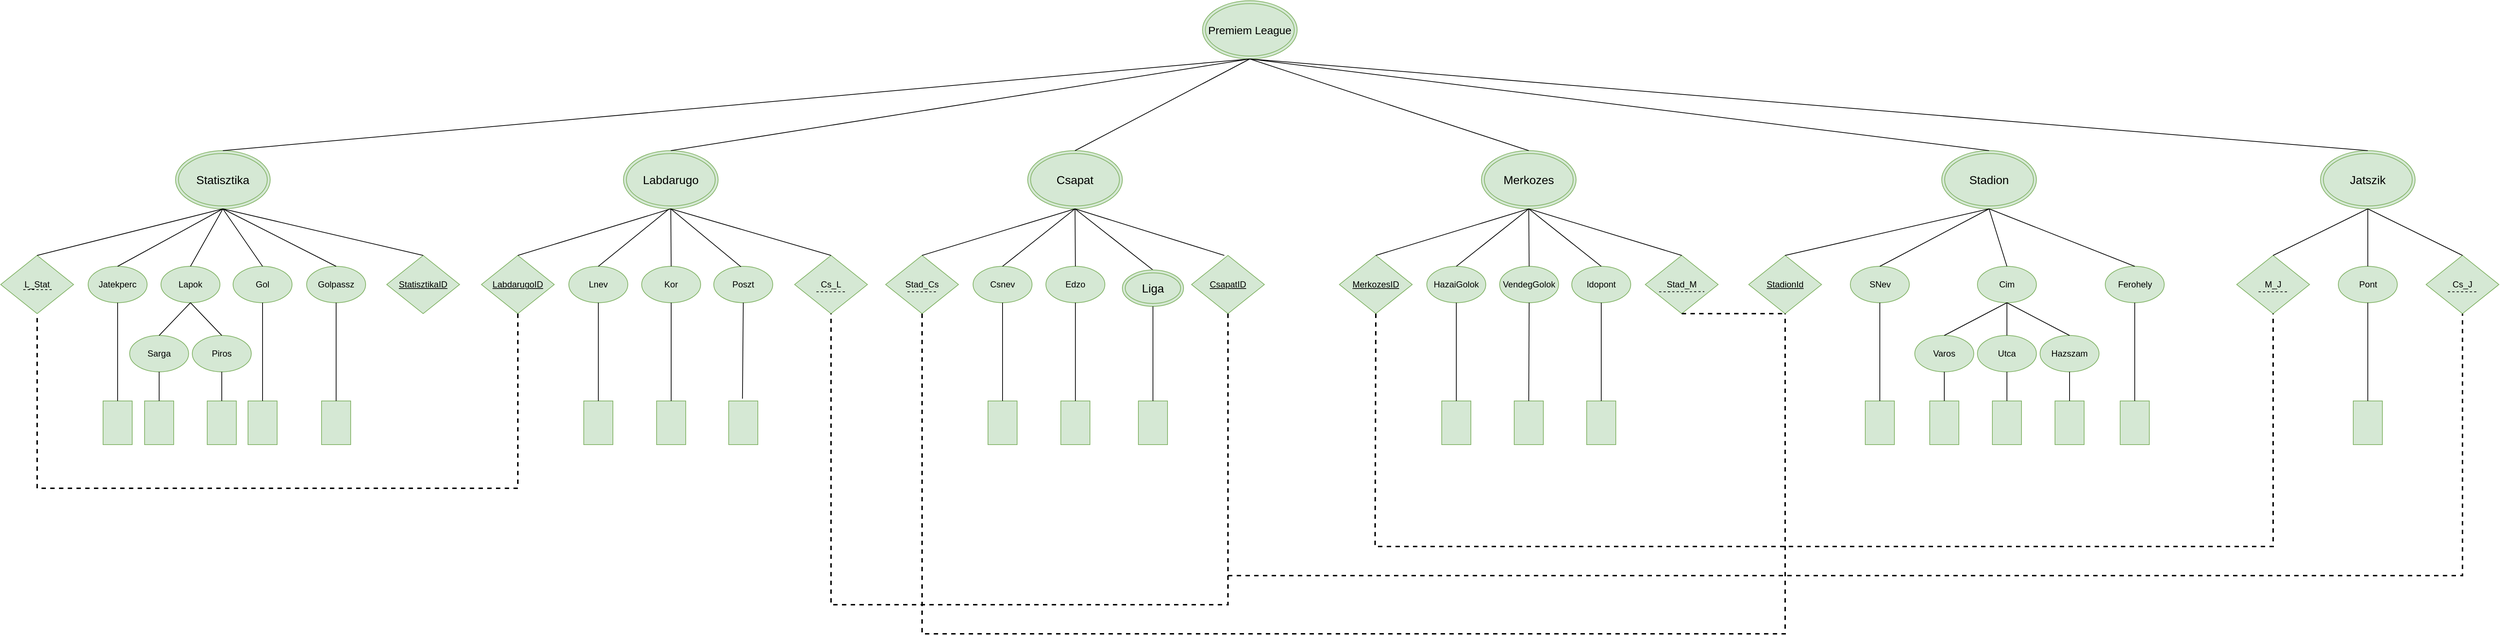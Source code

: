 <mxfile version="22.1.2" type="device">
  <diagram name="1 oldal" id="NwGFw_Tg27azT7MGppck">
    <mxGraphModel dx="3712" dy="1203" grid="1" gridSize="10" guides="1" tooltips="1" connect="1" arrows="1" fold="1" page="1" pageScale="1" pageWidth="827" pageHeight="1169" background="#FFFFFF" math="0" shadow="0">
      <root>
        <mxCell id="0" />
        <mxCell id="1" parent="0" />
        <mxCell id="Onxyhdj8YAl62S8avtas-27" value="&lt;u&gt;LabdarugoID&lt;/u&gt;" style="rhombus;whiteSpace=wrap;html=1;fillColor=#d5e8d4;strokeColor=#82b366;" parent="1" vertex="1">
          <mxGeometry x="-641" y="400" width="100" height="80" as="geometry" />
        </mxCell>
        <mxCell id="Onxyhdj8YAl62S8avtas-50" value="M_J" style="rhombus;whiteSpace=wrap;html=1;fillColor=#d5e8d4;strokeColor=#82b366;" parent="1" vertex="1">
          <mxGeometry x="1769" y="400" width="100" height="80" as="geometry" />
        </mxCell>
        <mxCell id="Onxyhdj8YAl62S8avtas-2" value="&lt;font style=&quot;font-size: 15px;&quot;&gt;Premiem League&lt;/font&gt;" style="ellipse;shape=doubleEllipse;whiteSpace=wrap;html=1;fillColor=#d5e8d4;strokeColor=#82b366;" parent="1" vertex="1">
          <mxGeometry x="349" y="50" width="130" height="80" as="geometry" />
        </mxCell>
        <mxCell id="Onxyhdj8YAl62S8avtas-3" value="&lt;font style=&quot;font-size: 16px;&quot;&gt;Statisztika&lt;/font&gt;" style="ellipse;shape=doubleEllipse;whiteSpace=wrap;html=1;fillColor=#d5e8d4;strokeColor=#82b366;" parent="1" vertex="1">
          <mxGeometry x="-1061" y="256" width="130" height="80" as="geometry" />
        </mxCell>
        <mxCell id="Onxyhdj8YAl62S8avtas-4" value="&lt;font style=&quot;font-size: 16px;&quot;&gt;Labdarugo&lt;/font&gt;" style="ellipse;shape=doubleEllipse;whiteSpace=wrap;html=1;fillColor=#d5e8d4;strokeColor=#82b366;" parent="1" vertex="1">
          <mxGeometry x="-446" y="256" width="130" height="80" as="geometry" />
        </mxCell>
        <mxCell id="Onxyhdj8YAl62S8avtas-5" value="&lt;font style=&quot;font-size: 16px;&quot;&gt;Csapat&lt;/font&gt;" style="ellipse;shape=doubleEllipse;whiteSpace=wrap;html=1;fillColor=#d5e8d4;strokeColor=#82b366;" parent="1" vertex="1">
          <mxGeometry x="109" y="256" width="130" height="80" as="geometry" />
        </mxCell>
        <mxCell id="Onxyhdj8YAl62S8avtas-13" value="L_Stat" style="rhombus;whiteSpace=wrap;fontStyle=0;html=1;fillColor=#d5e8d4;strokeColor=#82b366;" parent="1" vertex="1">
          <mxGeometry x="-1301" y="400" width="100" height="80" as="geometry" />
        </mxCell>
        <mxCell id="Onxyhdj8YAl62S8avtas-16" value="Jatekperc" style="ellipse;whiteSpace=wrap;html=1;fillColor=#d5e8d4;strokeColor=#82b366;" parent="1" vertex="1">
          <mxGeometry x="-1181" y="415" width="81" height="50" as="geometry" />
        </mxCell>
        <mxCell id="Onxyhdj8YAl62S8avtas-17" value="Lapok" style="ellipse;whiteSpace=wrap;html=1;fillColor=#d5e8d4;strokeColor=#82b366;" parent="1" vertex="1">
          <mxGeometry x="-1081" y="415" width="81" height="50" as="geometry" />
        </mxCell>
        <mxCell id="Onxyhdj8YAl62S8avtas-19" value="Gol" style="ellipse;whiteSpace=wrap;html=1;fillColor=#d5e8d4;strokeColor=#82b366;" parent="1" vertex="1">
          <mxGeometry x="-982" y="415" width="81" height="50" as="geometry" />
        </mxCell>
        <mxCell id="Onxyhdj8YAl62S8avtas-21" value="Golpassz" style="ellipse;whiteSpace=wrap;html=1;fillColor=#d5e8d4;strokeColor=#82b366;" parent="1" vertex="1">
          <mxGeometry x="-881" y="415" width="81" height="50" as="geometry" />
        </mxCell>
        <mxCell id="Onxyhdj8YAl62S8avtas-22" value="&lt;u&gt;StatisztikaID&lt;/u&gt;" style="rhombus;whiteSpace=wrap;html=1;fillColor=#d5e8d4;strokeColor=#82b366;" parent="1" vertex="1">
          <mxGeometry x="-771" y="400" width="100" height="80" as="geometry" />
        </mxCell>
        <mxCell id="Onxyhdj8YAl62S8avtas-23" value="Cs_L" style="rhombus;whiteSpace=wrap;html=1;fillColor=#d5e8d4;strokeColor=#82b366;" parent="1" vertex="1">
          <mxGeometry x="-211" y="400" width="100" height="80" as="geometry" />
        </mxCell>
        <mxCell id="Onxyhdj8YAl62S8avtas-24" value="Lnev" style="ellipse;whiteSpace=wrap;html=1;fillColor=#d5e8d4;strokeColor=#82b366;" parent="1" vertex="1">
          <mxGeometry x="-521" y="415" width="81" height="50" as="geometry" />
        </mxCell>
        <mxCell id="Onxyhdj8YAl62S8avtas-25" value="Kor" style="ellipse;whiteSpace=wrap;html=1;fillColor=#d5e8d4;strokeColor=#82b366;" parent="1" vertex="1">
          <mxGeometry x="-421" y="415" width="81" height="50" as="geometry" />
        </mxCell>
        <mxCell id="Onxyhdj8YAl62S8avtas-26" value="Poszt" style="ellipse;whiteSpace=wrap;html=1;fillColor=#d5e8d4;strokeColor=#82b366;" parent="1" vertex="1">
          <mxGeometry x="-322" y="415" width="81" height="50" as="geometry" />
        </mxCell>
        <mxCell id="Onxyhdj8YAl62S8avtas-29" value="Stad_Cs" style="rhombus;whiteSpace=wrap;html=1;fillColor=#d5e8d4;strokeColor=#82b366;" parent="1" vertex="1">
          <mxGeometry x="-86" y="400" width="100" height="80" as="geometry" />
        </mxCell>
        <mxCell id="Onxyhdj8YAl62S8avtas-30" value="Csnev" style="ellipse;whiteSpace=wrap;html=1;fillColor=#d5e8d4;strokeColor=#82b366;" parent="1" vertex="1">
          <mxGeometry x="34" y="415" width="81" height="50" as="geometry" />
        </mxCell>
        <mxCell id="Onxyhdj8YAl62S8avtas-31" value="Edzo" style="ellipse;whiteSpace=wrap;html=1;fillColor=#d5e8d4;strokeColor=#82b366;" parent="1" vertex="1">
          <mxGeometry x="134" y="415" width="81" height="50" as="geometry" />
        </mxCell>
        <mxCell id="Onxyhdj8YAl62S8avtas-33" value="&lt;u&gt;CsapatID&lt;/u&gt;" style="rhombus;whiteSpace=wrap;html=1;fillColor=#d5e8d4;strokeColor=#82b366;" parent="1" vertex="1">
          <mxGeometry x="334" y="400" width="100" height="80" as="geometry" />
        </mxCell>
        <mxCell id="Onxyhdj8YAl62S8avtas-34" value="&lt;font style=&quot;font-size: 16px;&quot;&gt;Merkozes&lt;/font&gt;" style="ellipse;shape=doubleEllipse;whiteSpace=wrap;html=1;fillColor=#d5e8d4;strokeColor=#82b366;" parent="1" vertex="1">
          <mxGeometry x="732" y="256" width="130" height="80" as="geometry" />
        </mxCell>
        <mxCell id="Onxyhdj8YAl62S8avtas-35" value="&lt;u&gt;MerkozesID&lt;/u&gt;" style="rhombus;whiteSpace=wrap;html=1;fillColor=#d5e8d4;strokeColor=#82b366;" parent="1" vertex="1">
          <mxGeometry x="537" y="400" width="100" height="80" as="geometry" />
        </mxCell>
        <mxCell id="Onxyhdj8YAl62S8avtas-36" value="HazaiGolok" style="ellipse;whiteSpace=wrap;html=1;fillColor=#d5e8d4;strokeColor=#82b366;" parent="1" vertex="1">
          <mxGeometry x="657" y="415" width="81" height="50" as="geometry" />
        </mxCell>
        <mxCell id="Onxyhdj8YAl62S8avtas-37" value="VendegGolok" style="ellipse;whiteSpace=wrap;html=1;fillColor=#d5e8d4;strokeColor=#82b366;" parent="1" vertex="1">
          <mxGeometry x="757" y="415" width="81" height="50" as="geometry" />
        </mxCell>
        <mxCell id="Onxyhdj8YAl62S8avtas-38" value="Idopont" style="ellipse;whiteSpace=wrap;html=1;fillColor=#d5e8d4;strokeColor=#82b366;" parent="1" vertex="1">
          <mxGeometry x="856" y="415" width="81" height="50" as="geometry" />
        </mxCell>
        <mxCell id="Onxyhdj8YAl62S8avtas-39" value="Stad_M" style="rhombus;whiteSpace=wrap;html=1;fillColor=#d5e8d4;strokeColor=#82b366;" parent="1" vertex="1">
          <mxGeometry x="957" y="400" width="100" height="80" as="geometry" />
        </mxCell>
        <mxCell id="Onxyhdj8YAl62S8avtas-40" value="&lt;font style=&quot;font-size: 16px;&quot;&gt;Stadion&lt;/font&gt;" style="ellipse;shape=doubleEllipse;whiteSpace=wrap;html=1;fillColor=#d5e8d4;strokeColor=#82b366;" parent="1" vertex="1">
          <mxGeometry x="1364" y="256" width="130" height="80" as="geometry" />
        </mxCell>
        <mxCell id="Onxyhdj8YAl62S8avtas-41" value="&lt;u&gt;StadionId&lt;/u&gt;" style="rhombus;whiteSpace=wrap;html=1;fillColor=#d5e8d4;strokeColor=#82b366;" parent="1" vertex="1">
          <mxGeometry x="1099" y="400" width="100" height="80" as="geometry" />
        </mxCell>
        <mxCell id="Onxyhdj8YAl62S8avtas-42" value="SNev" style="ellipse;whiteSpace=wrap;html=1;fillColor=#d5e8d4;strokeColor=#82b366;" parent="1" vertex="1">
          <mxGeometry x="1238.5" y="415" width="81" height="50" as="geometry" />
        </mxCell>
        <mxCell id="Onxyhdj8YAl62S8avtas-44" value="&lt;span style=&quot;color: rgb(0, 0, 0); font-family: Helvetica; font-size: 12px; font-style: normal; font-variant-ligatures: normal; font-variant-caps: normal; font-weight: 400; letter-spacing: normal; orphans: 2; text-align: center; text-indent: 0px; text-transform: none; widows: 2; word-spacing: 0px; -webkit-text-stroke-width: 0px; text-decoration-thickness: initial; text-decoration-style: initial; text-decoration-color: initial; float: none; display: inline !important;&quot;&gt;Ferohely&lt;/span&gt;" style="ellipse;whiteSpace=wrap;html=1;fillColor=#d5e8d4;strokeColor=#82b366;" parent="1" vertex="1">
          <mxGeometry x="1588.5" y="415" width="81" height="50" as="geometry" />
        </mxCell>
        <mxCell id="Onxyhdj8YAl62S8avtas-46" value="&lt;font style=&quot;font-size: 16px;&quot;&gt;Jatszik&lt;/font&gt;" style="ellipse;shape=doubleEllipse;whiteSpace=wrap;html=1;fillColor=#d5e8d4;strokeColor=#82b366;" parent="1" vertex="1">
          <mxGeometry x="1884" y="256" width="130" height="80" as="geometry" />
        </mxCell>
        <mxCell id="Onxyhdj8YAl62S8avtas-47" value="Cs_J" style="rhombus;whiteSpace=wrap;html=1;fillColor=#d5e8d4;strokeColor=#82b366;" parent="1" vertex="1">
          <mxGeometry x="2029" y="400" width="100" height="80" as="geometry" />
        </mxCell>
        <mxCell id="Onxyhdj8YAl62S8avtas-49" value="Pont" style="ellipse;whiteSpace=wrap;html=1;fillColor=#d5e8d4;strokeColor=#82b366;" parent="1" vertex="1">
          <mxGeometry x="1908.5" y="415" width="81" height="50" as="geometry" />
        </mxCell>
        <mxCell id="Onxyhdj8YAl62S8avtas-51" value="" style="endArrow=none;html=1;rounded=0;exitX=0.5;exitY=0;exitDx=0;exitDy=0;entryX=0.5;entryY=1;entryDx=0;entryDy=0;fillColor=#d5e8d4;strokeColor=#000000;" parent="1" source="Onxyhdj8YAl62S8avtas-3" target="Onxyhdj8YAl62S8avtas-2" edge="1">
          <mxGeometry width="50" height="50" relative="1" as="geometry">
            <mxPoint x="1579" y="500" as="sourcePoint" />
            <mxPoint x="1629" y="450" as="targetPoint" />
          </mxGeometry>
        </mxCell>
        <mxCell id="Onxyhdj8YAl62S8avtas-52" value="" style="endArrow=none;html=1;rounded=0;exitX=0.5;exitY=0;exitDx=0;exitDy=0;entryX=0.5;entryY=1;entryDx=0;entryDy=0;fillColor=#d5e8d4;strokeColor=#000000;" parent="1" source="Onxyhdj8YAl62S8avtas-4" target="Onxyhdj8YAl62S8avtas-2" edge="1">
          <mxGeometry width="50" height="50" relative="1" as="geometry">
            <mxPoint x="-241" y="240" as="sourcePoint" />
            <mxPoint x="-191" y="190" as="targetPoint" />
          </mxGeometry>
        </mxCell>
        <mxCell id="Onxyhdj8YAl62S8avtas-53" value="" style="endArrow=none;html=1;rounded=0;exitX=0.5;exitY=0;exitDx=0;exitDy=0;entryX=0.5;entryY=1;entryDx=0;entryDy=0;fillColor=#d5e8d4;strokeColor=#000000;" parent="1" source="Onxyhdj8YAl62S8avtas-5" target="Onxyhdj8YAl62S8avtas-2" edge="1">
          <mxGeometry width="50" height="50" relative="1" as="geometry">
            <mxPoint x="189" y="210" as="sourcePoint" />
            <mxPoint x="239" y="160" as="targetPoint" />
          </mxGeometry>
        </mxCell>
        <mxCell id="Onxyhdj8YAl62S8avtas-54" value="" style="endArrow=none;html=1;rounded=0;exitX=0.5;exitY=0;exitDx=0;exitDy=0;entryX=0.5;entryY=1;entryDx=0;entryDy=0;fillColor=#d5e8d4;strokeColor=#000000;" parent="1" source="Onxyhdj8YAl62S8avtas-34" target="Onxyhdj8YAl62S8avtas-2" edge="1">
          <mxGeometry width="50" height="50" relative="1" as="geometry">
            <mxPoint x="879" y="430" as="sourcePoint" />
            <mxPoint x="929" y="380" as="targetPoint" />
          </mxGeometry>
        </mxCell>
        <mxCell id="Onxyhdj8YAl62S8avtas-55" value="" style="endArrow=none;html=1;rounded=0;entryX=0.5;entryY=0;entryDx=0;entryDy=0;exitX=0.5;exitY=1;exitDx=0;exitDy=0;fillColor=#d5e8d4;strokeColor=#000000;" parent="1" source="Onxyhdj8YAl62S8avtas-2" target="Onxyhdj8YAl62S8avtas-40" edge="1">
          <mxGeometry width="50" height="50" relative="1" as="geometry">
            <mxPoint x="879" y="430" as="sourcePoint" />
            <mxPoint x="929" y="380" as="targetPoint" />
          </mxGeometry>
        </mxCell>
        <mxCell id="Onxyhdj8YAl62S8avtas-56" value="" style="endArrow=none;html=1;rounded=0;exitX=0.5;exitY=0;exitDx=0;exitDy=0;entryX=0.5;entryY=1;entryDx=0;entryDy=0;fillColor=#d5e8d4;strokeColor=#000000;" parent="1" source="Onxyhdj8YAl62S8avtas-46" target="Onxyhdj8YAl62S8avtas-2" edge="1">
          <mxGeometry width="50" height="50" relative="1" as="geometry">
            <mxPoint x="879" y="430" as="sourcePoint" />
            <mxPoint x="119" y="130" as="targetPoint" />
          </mxGeometry>
        </mxCell>
        <mxCell id="Onxyhdj8YAl62S8avtas-57" value="" style="endArrow=none;html=1;rounded=0;exitX=0.5;exitY=0;exitDx=0;exitDy=0;entryX=0.5;entryY=1;entryDx=0;entryDy=0;fillColor=#d5e8d4;strokeColor=#000000;" parent="1" source="Onxyhdj8YAl62S8avtas-13" target="Onxyhdj8YAl62S8avtas-3" edge="1">
          <mxGeometry width="50" height="50" relative="1" as="geometry">
            <mxPoint x="-1251" y="360" as="sourcePoint" />
            <mxPoint x="-1201" y="310" as="targetPoint" />
          </mxGeometry>
        </mxCell>
        <mxCell id="Onxyhdj8YAl62S8avtas-58" value="" style="endArrow=none;html=1;rounded=0;exitX=0.5;exitY=0;exitDx=0;exitDy=0;entryX=0.5;entryY=1;entryDx=0;entryDy=0;fillColor=#d5e8d4;strokeColor=#000000;" parent="1" source="Onxyhdj8YAl62S8avtas-16" target="Onxyhdj8YAl62S8avtas-3" edge="1">
          <mxGeometry width="50" height="50" relative="1" as="geometry">
            <mxPoint x="-731" y="460" as="sourcePoint" />
            <mxPoint x="-681" y="410" as="targetPoint" />
          </mxGeometry>
        </mxCell>
        <mxCell id="Onxyhdj8YAl62S8avtas-59" value="" style="endArrow=none;html=1;rounded=0;exitX=0.5;exitY=0;exitDx=0;exitDy=0;entryX=0.5;entryY=1;entryDx=0;entryDy=0;fillColor=#d5e8d4;strokeColor=#000000;" parent="1" source="Onxyhdj8YAl62S8avtas-17" target="Onxyhdj8YAl62S8avtas-3" edge="1">
          <mxGeometry width="50" height="50" relative="1" as="geometry">
            <mxPoint x="-731" y="460" as="sourcePoint" />
            <mxPoint x="-681" y="410" as="targetPoint" />
          </mxGeometry>
        </mxCell>
        <mxCell id="Onxyhdj8YAl62S8avtas-61" value="" style="endArrow=none;html=1;rounded=0;exitX=0.5;exitY=0;exitDx=0;exitDy=0;entryX=0.5;entryY=1;entryDx=0;entryDy=0;fillColor=#d5e8d4;strokeColor=#000000;" parent="1" source="Onxyhdj8YAl62S8avtas-23" target="Onxyhdj8YAl62S8avtas-4" edge="1">
          <mxGeometry width="50" height="50" relative="1" as="geometry">
            <mxPoint x="-731" y="460" as="sourcePoint" />
            <mxPoint x="-681" y="410" as="targetPoint" />
          </mxGeometry>
        </mxCell>
        <mxCell id="Onxyhdj8YAl62S8avtas-62" value="" style="endArrow=none;html=1;rounded=0;entryX=0.5;entryY=1;entryDx=0;entryDy=0;exitX=0.5;exitY=0;exitDx=0;exitDy=0;fillColor=#d5e8d4;strokeColor=#000000;" parent="1" source="Onxyhdj8YAl62S8avtas-22" target="Onxyhdj8YAl62S8avtas-3" edge="1">
          <mxGeometry width="50" height="50" relative="1" as="geometry">
            <mxPoint x="-731" y="460" as="sourcePoint" />
            <mxPoint x="-681" y="410" as="targetPoint" />
          </mxGeometry>
        </mxCell>
        <mxCell id="Onxyhdj8YAl62S8avtas-63" value="" style="endArrow=none;html=1;rounded=0;exitX=0.5;exitY=0;exitDx=0;exitDy=0;entryX=0.5;entryY=1;entryDx=0;entryDy=0;fillColor=#d5e8d4;strokeColor=#000000;" parent="1" source="Onxyhdj8YAl62S8avtas-21" target="Onxyhdj8YAl62S8avtas-3" edge="1">
          <mxGeometry width="50" height="50" relative="1" as="geometry">
            <mxPoint x="-731" y="460" as="sourcePoint" />
            <mxPoint x="-681" y="410" as="targetPoint" />
          </mxGeometry>
        </mxCell>
        <mxCell id="Onxyhdj8YAl62S8avtas-64" value="" style="endArrow=none;html=1;rounded=0;exitX=0.5;exitY=0;exitDx=0;exitDy=0;entryX=0.5;entryY=1;entryDx=0;entryDy=0;fillColor=#d5e8d4;strokeColor=#000000;" parent="1" source="Onxyhdj8YAl62S8avtas-19" target="Onxyhdj8YAl62S8avtas-3" edge="1">
          <mxGeometry width="50" height="50" relative="1" as="geometry">
            <mxPoint x="-731" y="460" as="sourcePoint" />
            <mxPoint x="-681" y="410" as="targetPoint" />
          </mxGeometry>
        </mxCell>
        <mxCell id="Onxyhdj8YAl62S8avtas-65" value="" style="endArrow=none;html=1;rounded=0;exitX=0.5;exitY=0;exitDx=0;exitDy=0;entryX=0.475;entryY=1.011;entryDx=0;entryDy=0;entryPerimeter=0;fillColor=#d5e8d4;strokeColor=#000000;" parent="1" source="Onxyhdj8YAl62S8avtas-24" target="Onxyhdj8YAl62S8avtas-4" edge="1">
          <mxGeometry width="50" height="50" relative="1" as="geometry">
            <mxPoint x="-271" y="440" as="sourcePoint" />
            <mxPoint x="-221" y="390" as="targetPoint" />
          </mxGeometry>
        </mxCell>
        <mxCell id="Onxyhdj8YAl62S8avtas-66" value="" style="endArrow=none;html=1;rounded=0;exitX=0.5;exitY=0;exitDx=0;exitDy=0;entryX=0.5;entryY=1;entryDx=0;entryDy=0;fillColor=#d5e8d4;strokeColor=#000000;" parent="1" source="Onxyhdj8YAl62S8avtas-25" target="Onxyhdj8YAl62S8avtas-4" edge="1">
          <mxGeometry width="50" height="50" relative="1" as="geometry">
            <mxPoint x="-271" y="440" as="sourcePoint" />
            <mxPoint x="-221" y="390" as="targetPoint" />
          </mxGeometry>
        </mxCell>
        <mxCell id="Onxyhdj8YAl62S8avtas-67" value="" style="endArrow=none;html=1;rounded=0;exitX=0.461;exitY=0.013;exitDx=0;exitDy=0;exitPerimeter=0;entryX=0.5;entryY=1;entryDx=0;entryDy=0;fillColor=#d5e8d4;strokeColor=#000000;" parent="1" source="Onxyhdj8YAl62S8avtas-26" target="Onxyhdj8YAl62S8avtas-4" edge="1">
          <mxGeometry width="50" height="50" relative="1" as="geometry">
            <mxPoint x="-271" y="440" as="sourcePoint" />
            <mxPoint x="-221" y="390" as="targetPoint" />
          </mxGeometry>
        </mxCell>
        <mxCell id="Onxyhdj8YAl62S8avtas-68" value="" style="endArrow=none;html=1;rounded=0;exitX=0.5;exitY=0;exitDx=0;exitDy=0;entryX=0.5;entryY=1;entryDx=0;entryDy=0;fillColor=#d5e8d4;strokeColor=#000000;" parent="1" source="Onxyhdj8YAl62S8avtas-27" target="Onxyhdj8YAl62S8avtas-4" edge="1">
          <mxGeometry width="50" height="50" relative="1" as="geometry">
            <mxPoint x="-271" y="440" as="sourcePoint" />
            <mxPoint x="-221" y="390" as="targetPoint" />
          </mxGeometry>
        </mxCell>
        <mxCell id="Onxyhdj8YAl62S8avtas-69" value="" style="endArrow=none;html=1;rounded=0;exitX=0.5;exitY=0;exitDx=0;exitDy=0;entryX=0.5;entryY=1;entryDx=0;entryDy=0;fillColor=#d5e8d4;strokeColor=#000000;" parent="1" source="Onxyhdj8YAl62S8avtas-29" target="Onxyhdj8YAl62S8avtas-5" edge="1">
          <mxGeometry width="50" height="50" relative="1" as="geometry">
            <mxPoint x="229" y="440" as="sourcePoint" />
            <mxPoint x="279" y="390" as="targetPoint" />
          </mxGeometry>
        </mxCell>
        <mxCell id="Onxyhdj8YAl62S8avtas-70" value="" style="endArrow=none;html=1;rounded=0;exitX=0.5;exitY=0;exitDx=0;exitDy=0;entryX=0.5;entryY=1;entryDx=0;entryDy=0;fillColor=#d5e8d4;strokeColor=#000000;" parent="1" source="Onxyhdj8YAl62S8avtas-30" target="Onxyhdj8YAl62S8avtas-5" edge="1">
          <mxGeometry width="50" height="50" relative="1" as="geometry">
            <mxPoint x="109" y="410" as="sourcePoint" />
            <mxPoint x="159" y="360" as="targetPoint" />
          </mxGeometry>
        </mxCell>
        <mxCell id="Onxyhdj8YAl62S8avtas-71" value="" style="endArrow=none;html=1;rounded=0;exitX=0.5;exitY=0;exitDx=0;exitDy=0;entryX=0.5;entryY=1;entryDx=0;entryDy=0;fillColor=#d5e8d4;strokeColor=#000000;" parent="1" source="Onxyhdj8YAl62S8avtas-31" target="Onxyhdj8YAl62S8avtas-5" edge="1">
          <mxGeometry width="50" height="50" relative="1" as="geometry">
            <mxPoint x="219" y="390" as="sourcePoint" />
            <mxPoint x="269" y="340" as="targetPoint" />
          </mxGeometry>
        </mxCell>
        <mxCell id="Onxyhdj8YAl62S8avtas-72" value="" style="endArrow=none;html=1;rounded=0;exitX=0.5;exitY=0;exitDx=0;exitDy=0;entryX=0.5;entryY=1;entryDx=0;entryDy=0;fillColor=#d5e8d4;strokeColor=#000000;" parent="1" source="Onxyhdj8YAl62S8avtas-92" target="Onxyhdj8YAl62S8avtas-5" edge="1">
          <mxGeometry width="50" height="50" relative="1" as="geometry">
            <mxPoint x="266.82" y="416.65" as="sourcePoint" />
            <mxPoint x="279" y="390" as="targetPoint" />
          </mxGeometry>
        </mxCell>
        <mxCell id="Onxyhdj8YAl62S8avtas-73" value="" style="endArrow=none;html=1;rounded=0;entryX=0.5;entryY=1;entryDx=0;entryDy=0;exitX=0.45;exitY=0;exitDx=0;exitDy=0;exitPerimeter=0;fillColor=#d5e8d4;strokeColor=#000000;" parent="1" source="Onxyhdj8YAl62S8avtas-33" target="Onxyhdj8YAl62S8avtas-5" edge="1">
          <mxGeometry width="50" height="50" relative="1" as="geometry">
            <mxPoint x="229" y="440" as="sourcePoint" />
            <mxPoint x="279" y="390" as="targetPoint" />
          </mxGeometry>
        </mxCell>
        <mxCell id="Onxyhdj8YAl62S8avtas-74" value="" style="endArrow=none;html=1;rounded=0;exitX=0.5;exitY=0;exitDx=0;exitDy=0;entryX=0.5;entryY=1;entryDx=0;entryDy=0;fillColor=#d5e8d4;strokeColor=#000000;" parent="1" source="Onxyhdj8YAl62S8avtas-35" target="Onxyhdj8YAl62S8avtas-34" edge="1">
          <mxGeometry width="50" height="50" relative="1" as="geometry">
            <mxPoint x="810" y="360" as="sourcePoint" />
            <mxPoint x="860" y="310" as="targetPoint" />
          </mxGeometry>
        </mxCell>
        <mxCell id="Onxyhdj8YAl62S8avtas-75" value="" style="endArrow=none;html=1;rounded=0;exitX=0.5;exitY=0;exitDx=0;exitDy=0;entryX=0.5;entryY=1;entryDx=0;entryDy=0;fillColor=#d5e8d4;strokeColor=#000000;" parent="1" source="Onxyhdj8YAl62S8avtas-36" target="Onxyhdj8YAl62S8avtas-34" edge="1">
          <mxGeometry width="50" height="50" relative="1" as="geometry">
            <mxPoint x="810" y="360" as="sourcePoint" />
            <mxPoint x="860" y="310" as="targetPoint" />
          </mxGeometry>
        </mxCell>
        <mxCell id="Onxyhdj8YAl62S8avtas-76" value="" style="endArrow=none;html=1;rounded=0;exitX=0.5;exitY=0;exitDx=0;exitDy=0;entryX=0.5;entryY=1;entryDx=0;entryDy=0;fillColor=#d5e8d4;strokeColor=#000000;" parent="1" source="Onxyhdj8YAl62S8avtas-37" target="Onxyhdj8YAl62S8avtas-34" edge="1">
          <mxGeometry width="50" height="50" relative="1" as="geometry">
            <mxPoint x="810" y="360" as="sourcePoint" />
            <mxPoint x="860" y="310" as="targetPoint" />
          </mxGeometry>
        </mxCell>
        <mxCell id="Onxyhdj8YAl62S8avtas-77" value="" style="endArrow=none;html=1;rounded=0;exitX=0.5;exitY=0;exitDx=0;exitDy=0;entryX=0.5;entryY=1;entryDx=0;entryDy=0;fillColor=#d5e8d4;strokeColor=#000000;" parent="1" source="Onxyhdj8YAl62S8avtas-38" target="Onxyhdj8YAl62S8avtas-34" edge="1">
          <mxGeometry width="50" height="50" relative="1" as="geometry">
            <mxPoint x="810" y="360" as="sourcePoint" />
            <mxPoint x="860" y="310" as="targetPoint" />
          </mxGeometry>
        </mxCell>
        <mxCell id="Onxyhdj8YAl62S8avtas-78" value="" style="endArrow=none;html=1;rounded=0;exitX=0.5;exitY=0;exitDx=0;exitDy=0;entryX=0.5;entryY=1;entryDx=0;entryDy=0;fillColor=#d5e8d4;strokeColor=#000000;" parent="1" source="Onxyhdj8YAl62S8avtas-39" target="Onxyhdj8YAl62S8avtas-34" edge="1">
          <mxGeometry width="50" height="50" relative="1" as="geometry">
            <mxPoint x="810" y="360" as="sourcePoint" />
            <mxPoint x="860" y="310" as="targetPoint" />
          </mxGeometry>
        </mxCell>
        <mxCell id="Onxyhdj8YAl62S8avtas-79" value="" style="endArrow=none;html=1;rounded=0;exitX=0.5;exitY=0;exitDx=0;exitDy=0;entryX=0.5;entryY=1;entryDx=0;entryDy=0;fillColor=#d5e8d4;strokeColor=#000000;" parent="1" source="Onxyhdj8YAl62S8avtas-41" target="Onxyhdj8YAl62S8avtas-40" edge="1">
          <mxGeometry width="50" height="50" relative="1" as="geometry">
            <mxPoint x="1519" y="360" as="sourcePoint" />
            <mxPoint x="1569" y="310" as="targetPoint" />
          </mxGeometry>
        </mxCell>
        <mxCell id="Onxyhdj8YAl62S8avtas-80" value="" style="endArrow=none;html=1;rounded=0;exitX=0.5;exitY=0;exitDx=0;exitDy=0;entryX=0.5;entryY=1;entryDx=0;entryDy=0;fillColor=#d5e8d4;strokeColor=#000000;" parent="1" source="Onxyhdj8YAl62S8avtas-42" target="Onxyhdj8YAl62S8avtas-40" edge="1">
          <mxGeometry width="50" height="50" relative="1" as="geometry">
            <mxPoint x="1519" y="360" as="sourcePoint" />
            <mxPoint x="1569" y="310" as="targetPoint" />
          </mxGeometry>
        </mxCell>
        <mxCell id="Onxyhdj8YAl62S8avtas-81" value="" style="endArrow=none;html=1;rounded=0;exitX=0.5;exitY=0;exitDx=0;exitDy=0;entryX=0.5;entryY=1;entryDx=0;entryDy=0;fillColor=#d5e8d4;strokeColor=#000000;" parent="1" source="Onxyhdj8YAl62S8avtas-44" target="Onxyhdj8YAl62S8avtas-40" edge="1">
          <mxGeometry width="50" height="50" relative="1" as="geometry">
            <mxPoint x="1519" y="360" as="sourcePoint" />
            <mxPoint x="1569" y="310" as="targetPoint" />
          </mxGeometry>
        </mxCell>
        <mxCell id="Onxyhdj8YAl62S8avtas-83" value="" style="endArrow=none;html=1;rounded=0;exitX=0.5;exitY=0;exitDx=0;exitDy=0;entryX=0.5;entryY=1;entryDx=0;entryDy=0;fillColor=#d5e8d4;strokeColor=#000000;" parent="1" source="Onxyhdj8YAl62S8avtas-47" target="Onxyhdj8YAl62S8avtas-46" edge="1">
          <mxGeometry width="50" height="50" relative="1" as="geometry">
            <mxPoint x="1899" y="360" as="sourcePoint" />
            <mxPoint x="1949" y="310" as="targetPoint" />
          </mxGeometry>
        </mxCell>
        <mxCell id="Onxyhdj8YAl62S8avtas-84" value="" style="endArrow=none;html=1;rounded=0;exitX=0.5;exitY=0;exitDx=0;exitDy=0;entryX=0.5;entryY=1;entryDx=0;entryDy=0;fillColor=#d5e8d4;strokeColor=#000000;" parent="1" source="Onxyhdj8YAl62S8avtas-49" target="Onxyhdj8YAl62S8avtas-46" edge="1">
          <mxGeometry width="50" height="50" relative="1" as="geometry">
            <mxPoint x="1899" y="360" as="sourcePoint" />
            <mxPoint x="1949" y="310" as="targetPoint" />
          </mxGeometry>
        </mxCell>
        <mxCell id="Onxyhdj8YAl62S8avtas-85" value="" style="endArrow=none;html=1;rounded=0;exitX=0.5;exitY=0;exitDx=0;exitDy=0;entryX=0.5;entryY=1;entryDx=0;entryDy=0;fillColor=#d5e8d4;strokeColor=#000000;" parent="1" source="Onxyhdj8YAl62S8avtas-50" target="Onxyhdj8YAl62S8avtas-46" edge="1">
          <mxGeometry width="50" height="50" relative="1" as="geometry">
            <mxPoint x="1899" y="360" as="sourcePoint" />
            <mxPoint x="1949" y="310" as="targetPoint" />
          </mxGeometry>
        </mxCell>
        <mxCell id="Onxyhdj8YAl62S8avtas-86" value="" style="endArrow=none;dashed=1;html=1;rounded=0;fontFamily=Helvetica;fontSize=12;fontColor=default;fillColor=#d5e8d4;strokeColor=#000000;" parent="1" edge="1">
          <mxGeometry width="50" height="50" relative="1" as="geometry">
            <mxPoint x="-1270" y="447" as="sourcePoint" />
            <mxPoint x="-1230" y="447" as="targetPoint" />
          </mxGeometry>
        </mxCell>
        <mxCell id="Onxyhdj8YAl62S8avtas-87" value="" style="endArrow=none;dashed=1;html=1;rounded=0;fontFamily=Helvetica;fontSize=12;fontColor=default;fillColor=#d5e8d4;strokeColor=#000000;" parent="1" edge="1">
          <mxGeometry width="50" height="50" relative="1" as="geometry">
            <mxPoint x="-181" y="450" as="sourcePoint" />
            <mxPoint x="-141" y="450" as="targetPoint" />
          </mxGeometry>
        </mxCell>
        <mxCell id="Onxyhdj8YAl62S8avtas-88" value="" style="endArrow=none;dashed=1;html=1;rounded=0;fontFamily=Helvetica;fontSize=12;fontColor=default;fillColor=#d5e8d4;strokeColor=#000000;" parent="1" edge="1">
          <mxGeometry width="50" height="50" relative="1" as="geometry">
            <mxPoint x="-56" y="450" as="sourcePoint" />
            <mxPoint x="-16" y="450" as="targetPoint" />
          </mxGeometry>
        </mxCell>
        <mxCell id="Onxyhdj8YAl62S8avtas-89" value="" style="endArrow=none;dashed=1;html=1;rounded=0;fontFamily=Helvetica;fontSize=12;fontColor=default;entryX=0.92;entryY=0.622;entryDx=0;entryDy=0;entryPerimeter=0;fillColor=#d5e8d4;strokeColor=#000000;" parent="1" edge="1">
          <mxGeometry width="50" height="50" relative="1" as="geometry">
            <mxPoint x="976" y="450" as="sourcePoint" />
            <mxPoint x="1038" y="449.76" as="targetPoint" />
          </mxGeometry>
        </mxCell>
        <mxCell id="Onxyhdj8YAl62S8avtas-90" value="" style="endArrow=none;dashed=1;html=1;rounded=0;fontFamily=Helvetica;fontSize=12;fontColor=default;fillColor=#d5e8d4;strokeColor=#000000;" parent="1" edge="1">
          <mxGeometry width="50" height="50" relative="1" as="geometry">
            <mxPoint x="1799" y="450" as="sourcePoint" />
            <mxPoint x="1839" y="450" as="targetPoint" />
          </mxGeometry>
        </mxCell>
        <mxCell id="Onxyhdj8YAl62S8avtas-91" value="" style="endArrow=none;dashed=1;html=1;rounded=0;fontFamily=Helvetica;fontSize=12;fontColor=default;fillColor=#d5e8d4;strokeColor=#000000;" parent="1" edge="1">
          <mxGeometry width="50" height="50" relative="1" as="geometry">
            <mxPoint x="2059" y="450" as="sourcePoint" />
            <mxPoint x="2099" y="450" as="targetPoint" />
          </mxGeometry>
        </mxCell>
        <mxCell id="Onxyhdj8YAl62S8avtas-92" value="&lt;font style=&quot;font-size: 16px;&quot;&gt;Liga&lt;/font&gt;" style="ellipse;shape=doubleEllipse;whiteSpace=wrap;html=1;fillColor=#d5e8d4;strokeColor=#82b366;" parent="1" vertex="1">
          <mxGeometry x="239" y="420" width="84" height="50" as="geometry" />
        </mxCell>
        <mxCell id="Onxyhdj8YAl62S8avtas-93" value="Cim" style="ellipse;whiteSpace=wrap;html=1;fillColor=#d5e8d4;strokeColor=#82b366;" parent="1" vertex="1">
          <mxGeometry x="1413" y="415" width="81" height="50" as="geometry" />
        </mxCell>
        <mxCell id="Onxyhdj8YAl62S8avtas-94" value="" style="endArrow=none;html=1;rounded=0;fontFamily=Helvetica;fontSize=12;fontColor=default;exitX=0.5;exitY=0;exitDx=0;exitDy=0;entryX=0.5;entryY=1;entryDx=0;entryDy=0;fillColor=#d5e8d4;strokeColor=#000000;" parent="1" source="Onxyhdj8YAl62S8avtas-93" target="Onxyhdj8YAl62S8avtas-40" edge="1">
          <mxGeometry width="50" height="50" relative="1" as="geometry">
            <mxPoint x="1489" y="310" as="sourcePoint" />
            <mxPoint x="1539" y="260" as="targetPoint" />
          </mxGeometry>
        </mxCell>
        <mxCell id="Onxyhdj8YAl62S8avtas-95" value="Varos" style="ellipse;whiteSpace=wrap;html=1;fillColor=#d5e8d4;strokeColor=#82b366;" parent="1" vertex="1">
          <mxGeometry x="1327" y="510" width="81" height="50" as="geometry" />
        </mxCell>
        <mxCell id="Onxyhdj8YAl62S8avtas-96" value="Utca" style="ellipse;whiteSpace=wrap;html=1;fillColor=#d5e8d4;strokeColor=#82b366;" parent="1" vertex="1">
          <mxGeometry x="1413" y="510" width="81" height="50" as="geometry" />
        </mxCell>
        <mxCell id="Onxyhdj8YAl62S8avtas-97" value="Hazszam" style="ellipse;whiteSpace=wrap;html=1;fillColor=#d5e8d4;strokeColor=#82b366;" parent="1" vertex="1">
          <mxGeometry x="1499" y="510" width="81" height="50" as="geometry" />
        </mxCell>
        <mxCell id="Onxyhdj8YAl62S8avtas-98" value="" style="endArrow=none;html=1;rounded=0;fontFamily=Helvetica;fontSize=12;fontColor=default;exitX=0.5;exitY=0;exitDx=0;exitDy=0;entryX=0.5;entryY=1;entryDx=0;entryDy=0;fillColor=#d5e8d4;strokeColor=#000000;" parent="1" source="Onxyhdj8YAl62S8avtas-95" target="Onxyhdj8YAl62S8avtas-93" edge="1">
          <mxGeometry width="50" height="50" relative="1" as="geometry">
            <mxPoint x="1489" y="490" as="sourcePoint" />
            <mxPoint x="1539" y="440" as="targetPoint" />
          </mxGeometry>
        </mxCell>
        <mxCell id="Onxyhdj8YAl62S8avtas-99" value="" style="endArrow=none;html=1;rounded=0;fontFamily=Helvetica;fontSize=12;fontColor=default;exitX=0.5;exitY=0;exitDx=0;exitDy=0;entryX=0.5;entryY=1;entryDx=0;entryDy=0;fillColor=#d5e8d4;strokeColor=#000000;" parent="1" source="Onxyhdj8YAl62S8avtas-96" target="Onxyhdj8YAl62S8avtas-93" edge="1">
          <mxGeometry width="50" height="50" relative="1" as="geometry">
            <mxPoint x="1489" y="490" as="sourcePoint" />
            <mxPoint x="1539" y="440" as="targetPoint" />
          </mxGeometry>
        </mxCell>
        <mxCell id="Onxyhdj8YAl62S8avtas-100" value="" style="endArrow=none;html=1;rounded=0;fontFamily=Helvetica;fontSize=12;fontColor=default;exitX=0.5;exitY=0;exitDx=0;exitDy=0;entryX=0.5;entryY=1;entryDx=0;entryDy=0;fillColor=#d5e8d4;strokeColor=#000000;" parent="1" source="Onxyhdj8YAl62S8avtas-97" target="Onxyhdj8YAl62S8avtas-93" edge="1">
          <mxGeometry width="50" height="50" relative="1" as="geometry">
            <mxPoint x="1489" y="490" as="sourcePoint" />
            <mxPoint x="1539" y="440" as="targetPoint" />
          </mxGeometry>
        </mxCell>
        <mxCell id="Onxyhdj8YAl62S8avtas-101" value="" style="rounded=0;whiteSpace=wrap;html=1;strokeColor=#82b366;align=center;verticalAlign=middle;fontFamily=Helvetica;fontSize=12;fillColor=#d5e8d4;" parent="1" vertex="1">
          <mxGeometry x="1347.5" y="600" width="40" height="60" as="geometry" />
        </mxCell>
        <mxCell id="Onxyhdj8YAl62S8avtas-102" value="" style="rounded=0;whiteSpace=wrap;html=1;strokeColor=#82b366;align=center;verticalAlign=middle;fontFamily=Helvetica;fontSize=12;fillColor=#d5e8d4;" parent="1" vertex="1">
          <mxGeometry x="1433.5" y="600" width="40" height="60" as="geometry" />
        </mxCell>
        <mxCell id="Onxyhdj8YAl62S8avtas-103" value="" style="rounded=0;whiteSpace=wrap;html=1;strokeColor=#82b366;align=center;verticalAlign=middle;fontFamily=Helvetica;fontSize=12;fillColor=#d5e8d4;" parent="1" vertex="1">
          <mxGeometry x="1519.5" y="600" width="40" height="60" as="geometry" />
        </mxCell>
        <mxCell id="Onxyhdj8YAl62S8avtas-104" value="" style="rounded=0;whiteSpace=wrap;html=1;strokeColor=#82b366;align=center;verticalAlign=middle;fontFamily=Helvetica;fontSize=12;fillColor=#d5e8d4;" parent="1" vertex="1">
          <mxGeometry x="1609" y="600" width="40" height="60" as="geometry" />
        </mxCell>
        <mxCell id="Onxyhdj8YAl62S8avtas-105" value="" style="rounded=0;whiteSpace=wrap;html=1;strokeColor=#82b366;align=center;verticalAlign=middle;fontFamily=Helvetica;fontSize=12;fillColor=#d5e8d4;" parent="1" vertex="1">
          <mxGeometry x="1259" y="600" width="40" height="60" as="geometry" />
        </mxCell>
        <mxCell id="Onxyhdj8YAl62S8avtas-106" value="" style="endArrow=none;html=1;rounded=0;fontFamily=Helvetica;fontSize=12;fontColor=default;entryX=0.5;entryY=1;entryDx=0;entryDy=0;exitX=0.5;exitY=0;exitDx=0;exitDy=0;fillColor=#d5e8d4;strokeColor=#000000;" parent="1" source="Onxyhdj8YAl62S8avtas-104" target="Onxyhdj8YAl62S8avtas-44" edge="1">
          <mxGeometry width="50" height="50" relative="1" as="geometry">
            <mxPoint x="1489" y="530" as="sourcePoint" />
            <mxPoint x="1539" y="480" as="targetPoint" />
          </mxGeometry>
        </mxCell>
        <mxCell id="Onxyhdj8YAl62S8avtas-107" value="" style="endArrow=none;html=1;rounded=0;fontFamily=Helvetica;fontSize=12;fontColor=default;exitX=0.5;exitY=0;exitDx=0;exitDy=0;entryX=0.5;entryY=1;entryDx=0;entryDy=0;fillColor=#d5e8d4;strokeColor=#000000;" parent="1" source="Onxyhdj8YAl62S8avtas-103" target="Onxyhdj8YAl62S8avtas-97" edge="1">
          <mxGeometry width="50" height="50" relative="1" as="geometry">
            <mxPoint x="1489" y="530" as="sourcePoint" />
            <mxPoint x="1539" y="480" as="targetPoint" />
          </mxGeometry>
        </mxCell>
        <mxCell id="Onxyhdj8YAl62S8avtas-108" value="" style="endArrow=none;html=1;rounded=0;fontFamily=Helvetica;fontSize=12;fontColor=default;exitX=0.5;exitY=0;exitDx=0;exitDy=0;entryX=0.5;entryY=1;entryDx=0;entryDy=0;fillColor=#d5e8d4;strokeColor=#000000;" parent="1" source="Onxyhdj8YAl62S8avtas-102" target="Onxyhdj8YAl62S8avtas-96" edge="1">
          <mxGeometry width="50" height="50" relative="1" as="geometry">
            <mxPoint x="1453.24" y="600" as="sourcePoint" />
            <mxPoint x="1453.24" y="560" as="targetPoint" />
          </mxGeometry>
        </mxCell>
        <mxCell id="Onxyhdj8YAl62S8avtas-109" value="" style="endArrow=none;html=1;rounded=0;fontFamily=Helvetica;fontSize=12;fontColor=default;exitX=0.5;exitY=0;exitDx=0;exitDy=0;entryX=0.5;entryY=1;entryDx=0;entryDy=0;fillColor=#d5e8d4;strokeColor=#000000;" parent="1" source="Onxyhdj8YAl62S8avtas-101" target="Onxyhdj8YAl62S8avtas-95" edge="1">
          <mxGeometry width="50" height="50" relative="1" as="geometry">
            <mxPoint x="1463" y="610" as="sourcePoint" />
            <mxPoint x="1464" y="570" as="targetPoint" />
          </mxGeometry>
        </mxCell>
        <mxCell id="Onxyhdj8YAl62S8avtas-110" value="" style="endArrow=none;html=1;rounded=0;fontFamily=Helvetica;fontSize=12;fontColor=default;exitX=0.5;exitY=0;exitDx=0;exitDy=0;entryX=0.5;entryY=1;entryDx=0;entryDy=0;fillColor=#d5e8d4;strokeColor=#000000;" parent="1" source="Onxyhdj8YAl62S8avtas-105" target="Onxyhdj8YAl62S8avtas-42" edge="1">
          <mxGeometry width="50" height="50" relative="1" as="geometry">
            <mxPoint x="1378" y="610" as="sourcePoint" />
            <mxPoint x="1378" y="570" as="targetPoint" />
          </mxGeometry>
        </mxCell>
        <mxCell id="Onxyhdj8YAl62S8avtas-111" value="" style="rounded=0;whiteSpace=wrap;html=1;strokeColor=#82b366;align=center;verticalAlign=middle;fontFamily=Helvetica;fontSize=12;fillColor=#d5e8d4;" parent="1" vertex="1">
          <mxGeometry x="876.5" y="600" width="40" height="60" as="geometry" />
        </mxCell>
        <mxCell id="Onxyhdj8YAl62S8avtas-112" value="" style="endArrow=none;html=1;rounded=0;fontFamily=Helvetica;fontSize=12;fontColor=default;exitX=0.5;exitY=0;exitDx=0;exitDy=0;entryX=0.5;entryY=1;entryDx=0;entryDy=0;fillColor=#d5e8d4;strokeColor=#000000;" parent="1" source="Onxyhdj8YAl62S8avtas-111" target="Onxyhdj8YAl62S8avtas-38" edge="1">
          <mxGeometry width="50" height="50" relative="1" as="geometry">
            <mxPoint x="992" y="610" as="sourcePoint" />
            <mxPoint x="897" y="560" as="targetPoint" />
          </mxGeometry>
        </mxCell>
        <mxCell id="Onxyhdj8YAl62S8avtas-113" value="" style="rounded=0;whiteSpace=wrap;html=1;strokeColor=#82b366;align=center;verticalAlign=middle;fontFamily=Helvetica;fontSize=12;fillColor=#d5e8d4;" parent="1" vertex="1">
          <mxGeometry x="777" y="600" width="40" height="60" as="geometry" />
        </mxCell>
        <mxCell id="Onxyhdj8YAl62S8avtas-114" value="" style="endArrow=none;html=1;rounded=0;fontFamily=Helvetica;fontSize=12;fontColor=default;exitX=0.5;exitY=0;exitDx=0;exitDy=0;entryX=0.5;entryY=1;entryDx=0;entryDy=0;fillColor=#d5e8d4;strokeColor=#000000;" parent="1" source="Onxyhdj8YAl62S8avtas-113" target="Onxyhdj8YAl62S8avtas-37" edge="1">
          <mxGeometry width="50" height="50" relative="1" as="geometry">
            <mxPoint x="892.5" y="610" as="sourcePoint" />
            <mxPoint x="797.5" y="560" as="targetPoint" />
          </mxGeometry>
        </mxCell>
        <mxCell id="Onxyhdj8YAl62S8avtas-115" value="" style="rounded=0;whiteSpace=wrap;html=1;strokeColor=#82b366;align=center;verticalAlign=middle;fontFamily=Helvetica;fontSize=12;fillColor=#d5e8d4;" parent="1" vertex="1">
          <mxGeometry x="677.5" y="600" width="40" height="60" as="geometry" />
        </mxCell>
        <mxCell id="Onxyhdj8YAl62S8avtas-116" value="" style="endArrow=none;html=1;rounded=0;fontFamily=Helvetica;fontSize=12;fontColor=default;exitX=0.5;exitY=0;exitDx=0;exitDy=0;entryX=0.5;entryY=1;entryDx=0;entryDy=0;fillColor=#d5e8d4;strokeColor=#000000;" parent="1" source="Onxyhdj8YAl62S8avtas-115" target="Onxyhdj8YAl62S8avtas-36" edge="1">
          <mxGeometry width="50" height="50" relative="1" as="geometry">
            <mxPoint x="793" y="610" as="sourcePoint" />
            <mxPoint x="698" y="560" as="targetPoint" />
          </mxGeometry>
        </mxCell>
        <mxCell id="Onxyhdj8YAl62S8avtas-117" value="" style="rounded=0;whiteSpace=wrap;html=1;strokeColor=#82b366;align=center;verticalAlign=middle;fontFamily=Helvetica;fontSize=12;fillColor=#d5e8d4;" parent="1" vertex="1">
          <mxGeometry x="261" y="600" width="40" height="60" as="geometry" />
        </mxCell>
        <mxCell id="Onxyhdj8YAl62S8avtas-118" value="" style="endArrow=none;html=1;rounded=0;fontFamily=Helvetica;fontSize=12;fontColor=default;exitX=0.5;exitY=0;exitDx=0;exitDy=0;entryX=0.5;entryY=1;entryDx=0;entryDy=0;fillColor=#d5e8d4;strokeColor=#000000;" parent="1" source="Onxyhdj8YAl62S8avtas-117" target="Onxyhdj8YAl62S8avtas-92" edge="1">
          <mxGeometry width="50" height="50" relative="1" as="geometry">
            <mxPoint x="376.5" y="610" as="sourcePoint" />
            <mxPoint x="281.5" y="465" as="targetPoint" />
          </mxGeometry>
        </mxCell>
        <mxCell id="Onxyhdj8YAl62S8avtas-119" value="" style="rounded=0;whiteSpace=wrap;html=1;strokeColor=#82b366;align=center;verticalAlign=middle;fontFamily=Helvetica;fontSize=12;fillColor=#d5e8d4;" parent="1" vertex="1">
          <mxGeometry x="154.5" y="600" width="40" height="60" as="geometry" />
        </mxCell>
        <mxCell id="Onxyhdj8YAl62S8avtas-120" value="" style="endArrow=none;html=1;rounded=0;fontFamily=Helvetica;fontSize=12;fontColor=default;exitX=0.5;exitY=0;exitDx=0;exitDy=0;entryX=0.5;entryY=1;entryDx=0;entryDy=0;fillColor=#d5e8d4;strokeColor=#000000;" parent="1" source="Onxyhdj8YAl62S8avtas-119" target="Onxyhdj8YAl62S8avtas-31" edge="1">
          <mxGeometry width="50" height="50" relative="1" as="geometry">
            <mxPoint x="270" y="610" as="sourcePoint" />
            <mxPoint x="175" y="465" as="targetPoint" />
          </mxGeometry>
        </mxCell>
        <mxCell id="Onxyhdj8YAl62S8avtas-121" value="" style="rounded=0;whiteSpace=wrap;html=1;strokeColor=#82b366;align=center;verticalAlign=middle;fontFamily=Helvetica;fontSize=12;fillColor=#d5e8d4;" parent="1" vertex="1">
          <mxGeometry x="54.5" y="600" width="40" height="60" as="geometry" />
        </mxCell>
        <mxCell id="Onxyhdj8YAl62S8avtas-122" value="" style="endArrow=none;html=1;rounded=0;fontFamily=Helvetica;fontSize=12;fontColor=default;exitX=0.5;exitY=0;exitDx=0;exitDy=0;entryX=0.5;entryY=1;entryDx=0;entryDy=0;fillColor=#d5e8d4;strokeColor=#000000;" parent="1" source="Onxyhdj8YAl62S8avtas-121" target="Onxyhdj8YAl62S8avtas-30" edge="1">
          <mxGeometry width="50" height="50" relative="1" as="geometry">
            <mxPoint x="170" y="610" as="sourcePoint" />
            <mxPoint x="75" y="465" as="targetPoint" />
          </mxGeometry>
        </mxCell>
        <mxCell id="Onxyhdj8YAl62S8avtas-123" value="" style="rounded=0;whiteSpace=wrap;html=1;strokeColor=#82b366;align=center;verticalAlign=middle;fontFamily=Helvetica;fontSize=12;fillColor=#d5e8d4;" parent="1" vertex="1">
          <mxGeometry x="-301.5" y="600" width="40" height="60" as="geometry" />
        </mxCell>
        <mxCell id="Onxyhdj8YAl62S8avtas-124" value="" style="rounded=0;whiteSpace=wrap;html=1;strokeColor=#82b366;align=center;verticalAlign=middle;fontFamily=Helvetica;fontSize=12;fillColor=#d5e8d4;" parent="1" vertex="1">
          <mxGeometry x="-400.5" y="600" width="40" height="60" as="geometry" />
        </mxCell>
        <mxCell id="Onxyhdj8YAl62S8avtas-125" value="" style="rounded=0;whiteSpace=wrap;html=1;strokeColor=#82b366;align=center;verticalAlign=middle;fontFamily=Helvetica;fontSize=12;fillColor=#d5e8d4;" parent="1" vertex="1">
          <mxGeometry x="-500.5" y="600" width="40" height="60" as="geometry" />
        </mxCell>
        <mxCell id="Onxyhdj8YAl62S8avtas-126" value="" style="endArrow=none;html=1;rounded=0;fontFamily=Helvetica;fontSize=12;fontColor=default;exitX=0.473;exitY=-0.053;exitDx=0;exitDy=0;exitPerimeter=0;entryX=0.5;entryY=1;entryDx=0;entryDy=0;fillColor=#d5e8d4;strokeColor=#000000;" parent="1" source="Onxyhdj8YAl62S8avtas-123" target="Onxyhdj8YAl62S8avtas-26" edge="1">
          <mxGeometry width="50" height="50" relative="1" as="geometry">
            <mxPoint x="-361" y="530" as="sourcePoint" />
            <mxPoint x="-311" y="480" as="targetPoint" />
          </mxGeometry>
        </mxCell>
        <mxCell id="Onxyhdj8YAl62S8avtas-127" value="" style="endArrow=none;html=1;rounded=0;fontFamily=Helvetica;fontSize=12;fontColor=default;exitX=0.5;exitY=0;exitDx=0;exitDy=0;entryX=0.5;entryY=1;entryDx=0;entryDy=0;fillColor=#d5e8d4;strokeColor=#000000;" parent="1" source="Onxyhdj8YAl62S8avtas-124" target="Onxyhdj8YAl62S8avtas-25" edge="1">
          <mxGeometry width="50" height="50" relative="1" as="geometry">
            <mxPoint x="-273" y="607" as="sourcePoint" />
            <mxPoint x="-271" y="475" as="targetPoint" />
          </mxGeometry>
        </mxCell>
        <mxCell id="Onxyhdj8YAl62S8avtas-128" value="" style="endArrow=none;html=1;rounded=0;fontFamily=Helvetica;fontSize=12;fontColor=default;exitX=0.5;exitY=0;exitDx=0;exitDy=0;entryX=0.5;entryY=1;entryDx=0;entryDy=0;fillColor=#d5e8d4;strokeColor=#000000;" parent="1" source="Onxyhdj8YAl62S8avtas-125" target="Onxyhdj8YAl62S8avtas-24" edge="1">
          <mxGeometry width="50" height="50" relative="1" as="geometry">
            <mxPoint x="-370" y="610" as="sourcePoint" />
            <mxPoint x="-370" y="475" as="targetPoint" />
          </mxGeometry>
        </mxCell>
        <mxCell id="Onxyhdj8YAl62S8avtas-131" value="Sarga" style="ellipse;whiteSpace=wrap;html=1;fillColor=#d5e8d4;strokeColor=#82b366;" parent="1" vertex="1">
          <mxGeometry x="-1124" y="510" width="81" height="50" as="geometry" />
        </mxCell>
        <mxCell id="Onxyhdj8YAl62S8avtas-132" value="Piros" style="ellipse;whiteSpace=wrap;html=1;fillColor=#d5e8d4;strokeColor=#82b366;" parent="1" vertex="1">
          <mxGeometry x="-1038" y="510" width="81" height="50" as="geometry" />
        </mxCell>
        <mxCell id="Onxyhdj8YAl62S8avtas-133" value="" style="rounded=0;whiteSpace=wrap;html=1;strokeColor=#82b366;align=center;verticalAlign=middle;fontFamily=Helvetica;fontSize=12;fillColor=#d5e8d4;" parent="1" vertex="1">
          <mxGeometry x="-1103.5" y="600" width="40" height="60" as="geometry" />
        </mxCell>
        <mxCell id="Onxyhdj8YAl62S8avtas-134" value="" style="rounded=0;whiteSpace=wrap;html=1;strokeColor=#82b366;align=center;verticalAlign=middle;fontFamily=Helvetica;fontSize=12;fillColor=#d5e8d4;" parent="1" vertex="1">
          <mxGeometry x="-1017.5" y="600" width="40" height="60" as="geometry" />
        </mxCell>
        <mxCell id="Onxyhdj8YAl62S8avtas-135" value="" style="endArrow=none;html=1;rounded=0;fontFamily=Helvetica;fontSize=12;fontColor=default;exitX=0.5;exitY=0;exitDx=0;exitDy=0;entryX=0.5;entryY=1;entryDx=0;entryDy=0;fillColor=#d5e8d4;strokeColor=#000000;" parent="1" source="Onxyhdj8YAl62S8avtas-134" target="Onxyhdj8YAl62S8avtas-132" edge="1">
          <mxGeometry width="50" height="50" relative="1" as="geometry">
            <mxPoint x="-997.76" y="600" as="sourcePoint" />
            <mxPoint x="-997.76" y="560" as="targetPoint" />
          </mxGeometry>
        </mxCell>
        <mxCell id="Onxyhdj8YAl62S8avtas-136" value="" style="endArrow=none;html=1;rounded=0;fontFamily=Helvetica;fontSize=12;fontColor=default;exitX=0.5;exitY=0;exitDx=0;exitDy=0;entryX=0.5;entryY=1;entryDx=0;entryDy=0;fillColor=#d5e8d4;strokeColor=#000000;" parent="1" source="Onxyhdj8YAl62S8avtas-133" target="Onxyhdj8YAl62S8avtas-131" edge="1">
          <mxGeometry width="50" height="50" relative="1" as="geometry">
            <mxPoint x="-988" y="610" as="sourcePoint" />
            <mxPoint x="-987" y="570" as="targetPoint" />
          </mxGeometry>
        </mxCell>
        <mxCell id="Onxyhdj8YAl62S8avtas-137" value="" style="endArrow=none;html=1;rounded=0;fontFamily=Helvetica;fontSize=12;fontColor=default;exitX=0.5;exitY=0;exitDx=0;exitDy=0;entryX=0.5;entryY=1;entryDx=0;entryDy=0;fillColor=#d5e8d4;strokeColor=#000000;" parent="1" source="Onxyhdj8YAl62S8avtas-131" target="Onxyhdj8YAl62S8avtas-17" edge="1">
          <mxGeometry width="50" height="50" relative="1" as="geometry">
            <mxPoint x="-1073" y="610" as="sourcePoint" />
            <mxPoint x="-1073" y="570" as="targetPoint" />
          </mxGeometry>
        </mxCell>
        <mxCell id="Onxyhdj8YAl62S8avtas-138" value="" style="endArrow=none;html=1;rounded=0;fontFamily=Helvetica;fontSize=12;fontColor=default;exitX=0.5;exitY=0;exitDx=0;exitDy=0;entryX=0.5;entryY=1;entryDx=0;entryDy=0;fillColor=#d5e8d4;strokeColor=#000000;" parent="1" source="Onxyhdj8YAl62S8avtas-132" target="Onxyhdj8YAl62S8avtas-17" edge="1">
          <mxGeometry width="50" height="50" relative="1" as="geometry">
            <mxPoint x="-1073" y="520" as="sourcePoint" />
            <mxPoint x="-1030" y="475" as="targetPoint" />
          </mxGeometry>
        </mxCell>
        <mxCell id="Onxyhdj8YAl62S8avtas-139" value="" style="rounded=0;whiteSpace=wrap;html=1;strokeColor=#82b366;align=center;verticalAlign=middle;fontFamily=Helvetica;fontSize=12;fillColor=#d5e8d4;" parent="1" vertex="1">
          <mxGeometry x="-961.5" y="600" width="40" height="60" as="geometry" />
        </mxCell>
        <mxCell id="Onxyhdj8YAl62S8avtas-140" value="" style="rounded=0;whiteSpace=wrap;html=1;strokeColor=#82b366;align=center;verticalAlign=middle;fontFamily=Helvetica;fontSize=12;fillColor=#d5e8d4;" parent="1" vertex="1">
          <mxGeometry x="-1160.5" y="600" width="40" height="60" as="geometry" />
        </mxCell>
        <mxCell id="Onxyhdj8YAl62S8avtas-141" value="" style="endArrow=none;html=1;rounded=0;fontFamily=Helvetica;fontSize=12;fontColor=default;exitX=0.5;exitY=0;exitDx=0;exitDy=0;entryX=0.5;entryY=1;entryDx=0;entryDy=0;fillColor=#d5e8d4;strokeColor=#000000;" parent="1" source="Onxyhdj8YAl62S8avtas-140" target="Onxyhdj8YAl62S8avtas-16" edge="1">
          <mxGeometry width="50" height="50" relative="1" as="geometry">
            <mxPoint x="-761" y="630" as="sourcePoint" />
            <mxPoint x="-711" y="580" as="targetPoint" />
          </mxGeometry>
        </mxCell>
        <mxCell id="Onxyhdj8YAl62S8avtas-142" value="" style="endArrow=none;html=1;rounded=0;fontFamily=Helvetica;fontSize=12;fontColor=default;exitX=0.5;exitY=0;exitDx=0;exitDy=0;entryX=0.5;entryY=1;entryDx=0;entryDy=0;fillColor=#d5e8d4;strokeColor=#000000;" parent="1" source="Onxyhdj8YAl62S8avtas-139" target="Onxyhdj8YAl62S8avtas-19" edge="1">
          <mxGeometry width="50" height="50" relative="1" as="geometry">
            <mxPoint x="-761" y="630" as="sourcePoint" />
            <mxPoint x="-711" y="580" as="targetPoint" />
          </mxGeometry>
        </mxCell>
        <mxCell id="Onxyhdj8YAl62S8avtas-143" value="" style="rounded=0;whiteSpace=wrap;html=1;strokeColor=#82b366;align=center;verticalAlign=middle;fontFamily=Helvetica;fontSize=12;fillColor=#d5e8d4;" parent="1" vertex="1">
          <mxGeometry x="-860.5" y="600" width="40" height="60" as="geometry" />
        </mxCell>
        <mxCell id="Onxyhdj8YAl62S8avtas-144" value="" style="endArrow=none;html=1;rounded=0;fontFamily=Helvetica;fontSize=12;fontColor=default;exitX=0.5;exitY=0;exitDx=0;exitDy=0;entryX=0.5;entryY=1;entryDx=0;entryDy=0;fillColor=#d5e8d4;strokeColor=#000000;" parent="1" source="Onxyhdj8YAl62S8avtas-143" target="Onxyhdj8YAl62S8avtas-21" edge="1">
          <mxGeometry width="50" height="50" relative="1" as="geometry">
            <mxPoint x="-761" y="630" as="sourcePoint" />
            <mxPoint x="-711" y="580" as="targetPoint" />
          </mxGeometry>
        </mxCell>
        <mxCell id="Onxyhdj8YAl62S8avtas-145" value="" style="endArrow=none;dashed=1;html=1;rounded=0;fontFamily=Helvetica;fontSize=12;fontColor=default;entryX=0.5;entryY=1;entryDx=0;entryDy=0;exitX=0.5;exitY=1;exitDx=0;exitDy=0;strokeWidth=2;fillColor=#d5e8d4;strokeColor=#000000;" parent="1" source="Onxyhdj8YAl62S8avtas-27" target="Onxyhdj8YAl62S8avtas-13" edge="1">
          <mxGeometry width="50" height="50" relative="1" as="geometry">
            <mxPoint x="-171" y="650" as="sourcePoint" />
            <mxPoint x="-1262.03" y="480.0" as="targetPoint" />
            <Array as="points">
              <mxPoint x="-591" y="720" />
              <mxPoint x="-1251" y="720" />
            </Array>
          </mxGeometry>
        </mxCell>
        <mxCell id="Onxyhdj8YAl62S8avtas-146" value="" style="rounded=0;whiteSpace=wrap;html=1;strokeColor=#82b366;align=center;verticalAlign=middle;fontFamily=Helvetica;fontSize=12;fillColor=#d5e8d4;" parent="1" vertex="1">
          <mxGeometry x="1929" y="600" width="40" height="60" as="geometry" />
        </mxCell>
        <mxCell id="Onxyhdj8YAl62S8avtas-147" value="" style="endArrow=none;html=1;rounded=0;fontFamily=Helvetica;fontSize=12;fontColor=default;exitX=0.5;exitY=0;exitDx=0;exitDy=0;entryX=0.5;entryY=1;entryDx=0;entryDy=0;fillColor=#d5e8d4;strokeColor=#000000;" parent="1" source="Onxyhdj8YAl62S8avtas-146" target="Onxyhdj8YAl62S8avtas-49" edge="1">
          <mxGeometry width="50" height="50" relative="1" as="geometry">
            <mxPoint x="1639" y="580" as="sourcePoint" />
            <mxPoint x="1689" y="530" as="targetPoint" />
          </mxGeometry>
        </mxCell>
        <mxCell id="Onxyhdj8YAl62S8avtas-148" value="" style="endArrow=none;dashed=1;html=1;rounded=0;fontFamily=Helvetica;fontSize=12;fontColor=default;entryX=0.5;entryY=1;entryDx=0;entryDy=0;exitX=0.5;exitY=1;exitDx=0;exitDy=0;strokeWidth=2;fillColor=#d5e8d4;strokeColor=#000000;" parent="1" source="Onxyhdj8YAl62S8avtas-35" target="Onxyhdj8YAl62S8avtas-50" edge="1">
          <mxGeometry width="50" height="50" relative="1" as="geometry">
            <mxPoint x="1589" y="590" as="sourcePoint" />
            <mxPoint x="1639" y="540" as="targetPoint" />
            <Array as="points">
              <mxPoint x="586" y="800" />
              <mxPoint x="1819" y="800" />
            </Array>
          </mxGeometry>
        </mxCell>
        <mxCell id="Onxyhdj8YAl62S8avtas-149" value="" style="endArrow=none;dashed=1;html=1;rounded=0;fontFamily=Helvetica;fontSize=12;fontColor=default;entryX=0.5;entryY=1;entryDx=0;entryDy=0;exitX=0.5;exitY=1;exitDx=0;exitDy=0;strokeWidth=2;fillColor=#d5e8d4;strokeColor=#000000;" parent="1" source="Onxyhdj8YAl62S8avtas-33" target="Onxyhdj8YAl62S8avtas-47" edge="1">
          <mxGeometry width="50" height="50" relative="1" as="geometry">
            <mxPoint x="499" y="660" as="sourcePoint" />
            <mxPoint x="1389" y="540" as="targetPoint" />
            <Array as="points">
              <mxPoint x="384" y="840" />
              <mxPoint x="2079" y="840" />
            </Array>
          </mxGeometry>
        </mxCell>
        <mxCell id="Onxyhdj8YAl62S8avtas-150" value="" style="endArrow=none;dashed=1;html=1;rounded=0;fontFamily=Helvetica;fontSize=12;fontColor=default;exitX=0.5;exitY=1;exitDx=0;exitDy=0;entryX=0.5;entryY=1;entryDx=0;entryDy=0;strokeWidth=2;fillColor=#d5e8d4;strokeColor=#000000;" parent="1" source="Onxyhdj8YAl62S8avtas-39" target="Onxyhdj8YAl62S8avtas-41" edge="1">
          <mxGeometry width="50" height="50" relative="1" as="geometry">
            <mxPoint x="1039" y="530" as="sourcePoint" />
            <mxPoint x="1089" y="480" as="targetPoint" />
          </mxGeometry>
        </mxCell>
        <mxCell id="Onxyhdj8YAl62S8avtas-151" value="" style="endArrow=none;dashed=1;html=1;rounded=0;fontFamily=Helvetica;fontSize=12;fontColor=default;entryX=0.5;entryY=1;entryDx=0;entryDy=0;exitX=0.5;exitY=1;exitDx=0;exitDy=0;strokeWidth=2;fillColor=#d5e8d4;strokeColor=#000000;" parent="1" source="Onxyhdj8YAl62S8avtas-33" target="Onxyhdj8YAl62S8avtas-23" edge="1">
          <mxGeometry width="50" height="50" relative="1" as="geometry">
            <mxPoint x="-131" y="620" as="sourcePoint" />
            <mxPoint x="-81" y="570" as="targetPoint" />
            <Array as="points">
              <mxPoint x="384" y="880" />
              <mxPoint x="-161" y="880" />
            </Array>
          </mxGeometry>
        </mxCell>
        <mxCell id="Onxyhdj8YAl62S8avtas-152" value="" style="endArrow=none;dashed=1;html=1;rounded=0;fontFamily=Helvetica;fontSize=12;fontColor=default;exitX=0.5;exitY=1;exitDx=0;exitDy=0;entryX=0.5;entryY=1;entryDx=0;entryDy=0;strokeWidth=2;fillColor=#d5e8d4;strokeColor=#000000;" parent="1" source="Onxyhdj8YAl62S8avtas-29" target="Onxyhdj8YAl62S8avtas-41" edge="1">
          <mxGeometry width="50" height="50" relative="1" as="geometry">
            <mxPoint x="489" y="620" as="sourcePoint" />
            <mxPoint x="539" y="570" as="targetPoint" />
            <Array as="points">
              <mxPoint x="-36" y="920" />
              <mxPoint x="1149" y="920" />
            </Array>
          </mxGeometry>
        </mxCell>
      </root>
    </mxGraphModel>
  </diagram>
</mxfile>
